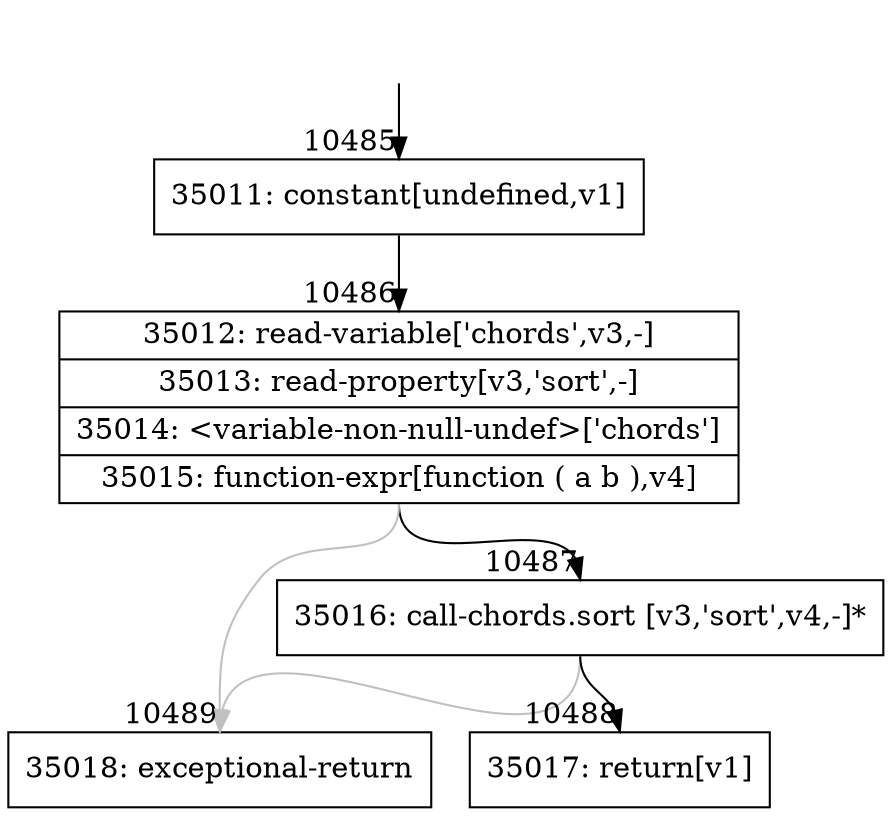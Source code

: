 digraph {
rankdir="TD"
BB_entry960[shape=none,label=""];
BB_entry960 -> BB10485 [tailport=s, headport=n, headlabel="    10485"]
BB10485 [shape=record label="{35011: constant[undefined,v1]}" ] 
BB10485 -> BB10486 [tailport=s, headport=n, headlabel="      10486"]
BB10486 [shape=record label="{35012: read-variable['chords',v3,-]|35013: read-property[v3,'sort',-]|35014: \<variable-non-null-undef\>['chords']|35015: function-expr[function ( a b ),v4]}" ] 
BB10486 -> BB10487 [tailport=s, headport=n, headlabel="      10487"]
BB10486 -> BB10489 [tailport=s, headport=n, color=gray, headlabel="      10489"]
BB10487 [shape=record label="{35016: call-chords.sort [v3,'sort',v4,-]*}" ] 
BB10487 -> BB10488 [tailport=s, headport=n, headlabel="      10488"]
BB10487 -> BB10489 [tailport=s, headport=n, color=gray]
BB10488 [shape=record label="{35017: return[v1]}" ] 
BB10489 [shape=record label="{35018: exceptional-return}" ] 
//#$~ 6164
}

